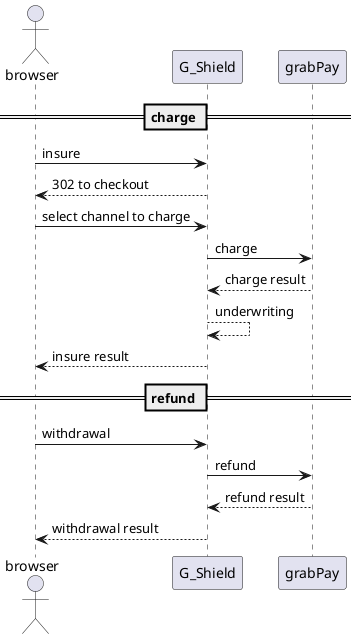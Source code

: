@startuml
actor browser
== charge ==
browser -> G_Shield: insure
G_Shield --> browser: 302 to checkout
browser -> G_Shield: select channel to charge
G_Shield -> grabPay: charge
grabPay --> G_Shield: charge result
G_Shield --> G_Shield: underwriting
G_Shield --> browser: insure result

== refund ==
browser -> G_Shield: withdrawal
G_Shield -> grabPay: refund
grabPay --> G_Shield: refund result
G_Shield --> browser: withdrawal result

@enduml